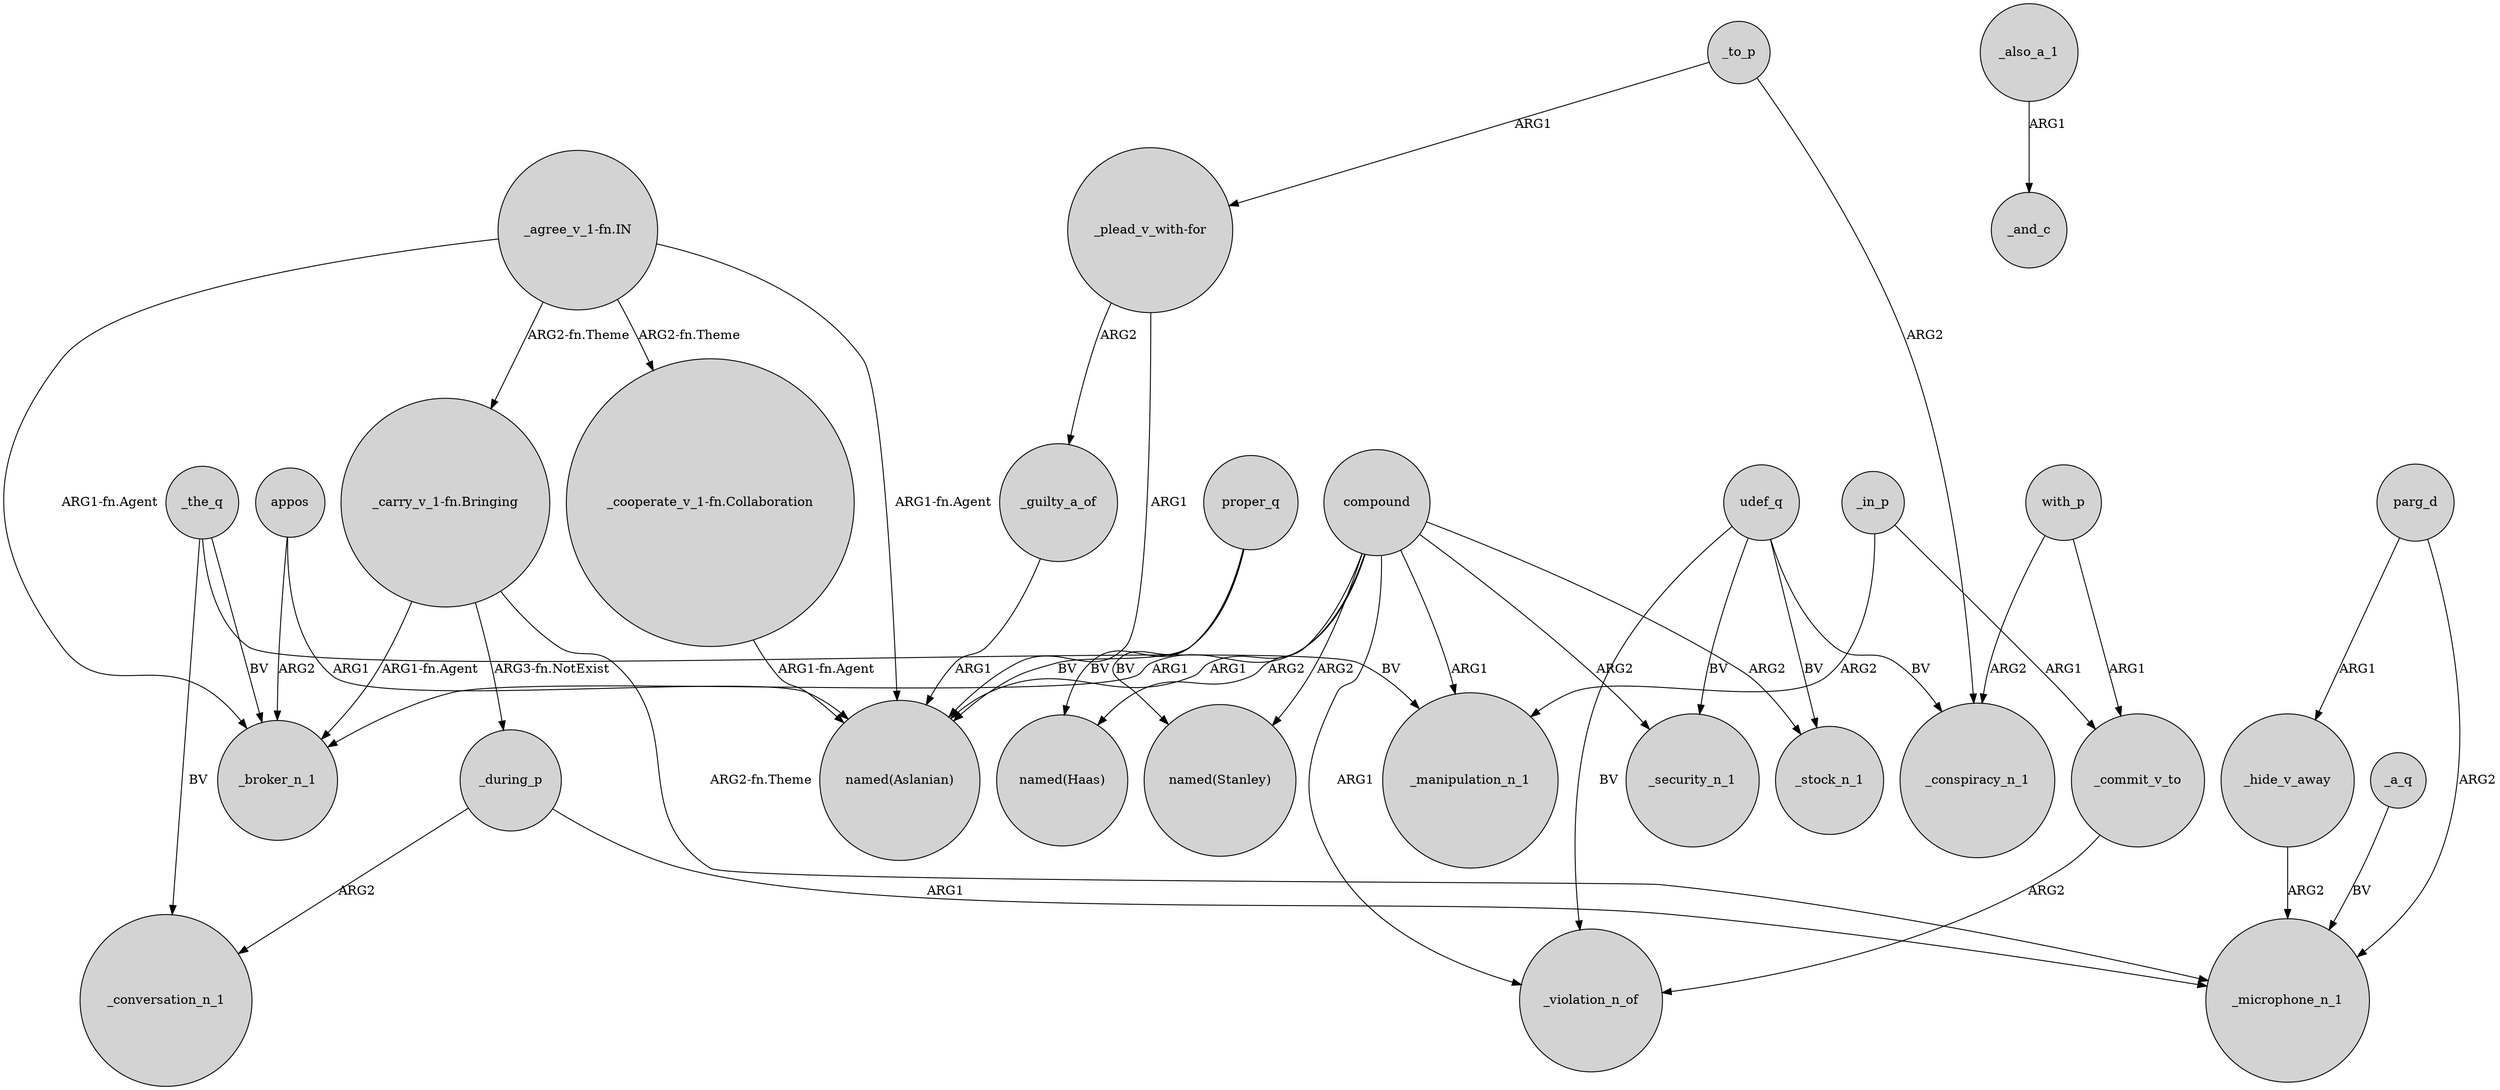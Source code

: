 digraph {
	node [shape=circle style=filled]
	_during_p -> _conversation_n_1 [label=ARG2]
	parg_d -> _microphone_n_1 [label=ARG2]
	proper_q -> "named(Aslanian)" [label=BV]
	"_plead_v_with-for" -> "named(Aslanian)" [label=ARG1]
	_the_q -> _conversation_n_1 [label=BV]
	compound -> "named(Aslanian)" [label=ARG1]
	compound -> _security_n_1 [label=ARG2]
	"_carry_v_1-fn.Bringing" -> _microphone_n_1 [label="ARG2-fn.Theme"]
	_guilty_a_of -> "named(Aslanian)" [label=ARG1]
	"_agree_v_1-fn.IN" -> _broker_n_1 [label="ARG1-fn.Agent"]
	compound -> _violation_n_of [label=ARG1]
	proper_q -> "named(Haas)" [label=BV]
	_a_q -> _microphone_n_1 [label=BV]
	_to_p -> "_plead_v_with-for" [label=ARG1]
	"_plead_v_with-for" -> _guilty_a_of [label=ARG2]
	with_p -> _conspiracy_n_1 [label=ARG2]
	_in_p -> _manipulation_n_1 [label=ARG2]
	"_agree_v_1-fn.IN" -> "_carry_v_1-fn.Bringing" [label="ARG2-fn.Theme"]
	compound -> _stock_n_1 [label=ARG2]
	appos -> "named(Aslanian)" [label=ARG1]
	udef_q -> _stock_n_1 [label=BV]
	_to_p -> _conspiracy_n_1 [label=ARG2]
	compound -> _broker_n_1 [label=ARG1]
	compound -> "named(Haas)" [label=ARG2]
	"_cooperate_v_1-fn.Collaboration" -> "named(Aslanian)" [label="ARG1-fn.Agent"]
	with_p -> _commit_v_to [label=ARG1]
	proper_q -> "named(Stanley)" [label=BV]
	_the_q -> _manipulation_n_1 [label=BV]
	udef_q -> _conspiracy_n_1 [label=BV]
	compound -> _manipulation_n_1 [label=ARG1]
	appos -> _broker_n_1 [label=ARG2]
	udef_q -> _violation_n_of [label=BV]
	"_carry_v_1-fn.Bringing" -> _broker_n_1 [label="ARG1-fn.Agent"]
	_also_a_1 -> _and_c [label=ARG1]
	"_agree_v_1-fn.IN" -> "named(Aslanian)" [label="ARG1-fn.Agent"]
	compound -> "named(Stanley)" [label=ARG2]
	_in_p -> _commit_v_to [label=ARG1]
	"_agree_v_1-fn.IN" -> "_cooperate_v_1-fn.Collaboration" [label="ARG2-fn.Theme"]
	parg_d -> _hide_v_away [label=ARG1]
	_hide_v_away -> _microphone_n_1 [label=ARG2]
	"_carry_v_1-fn.Bringing" -> _during_p [label="ARG3-fn.NotExist"]
	_commit_v_to -> _violation_n_of [label=ARG2]
	_the_q -> _broker_n_1 [label=BV]
	_during_p -> _microphone_n_1 [label=ARG1]
	udef_q -> _security_n_1 [label=BV]
}
